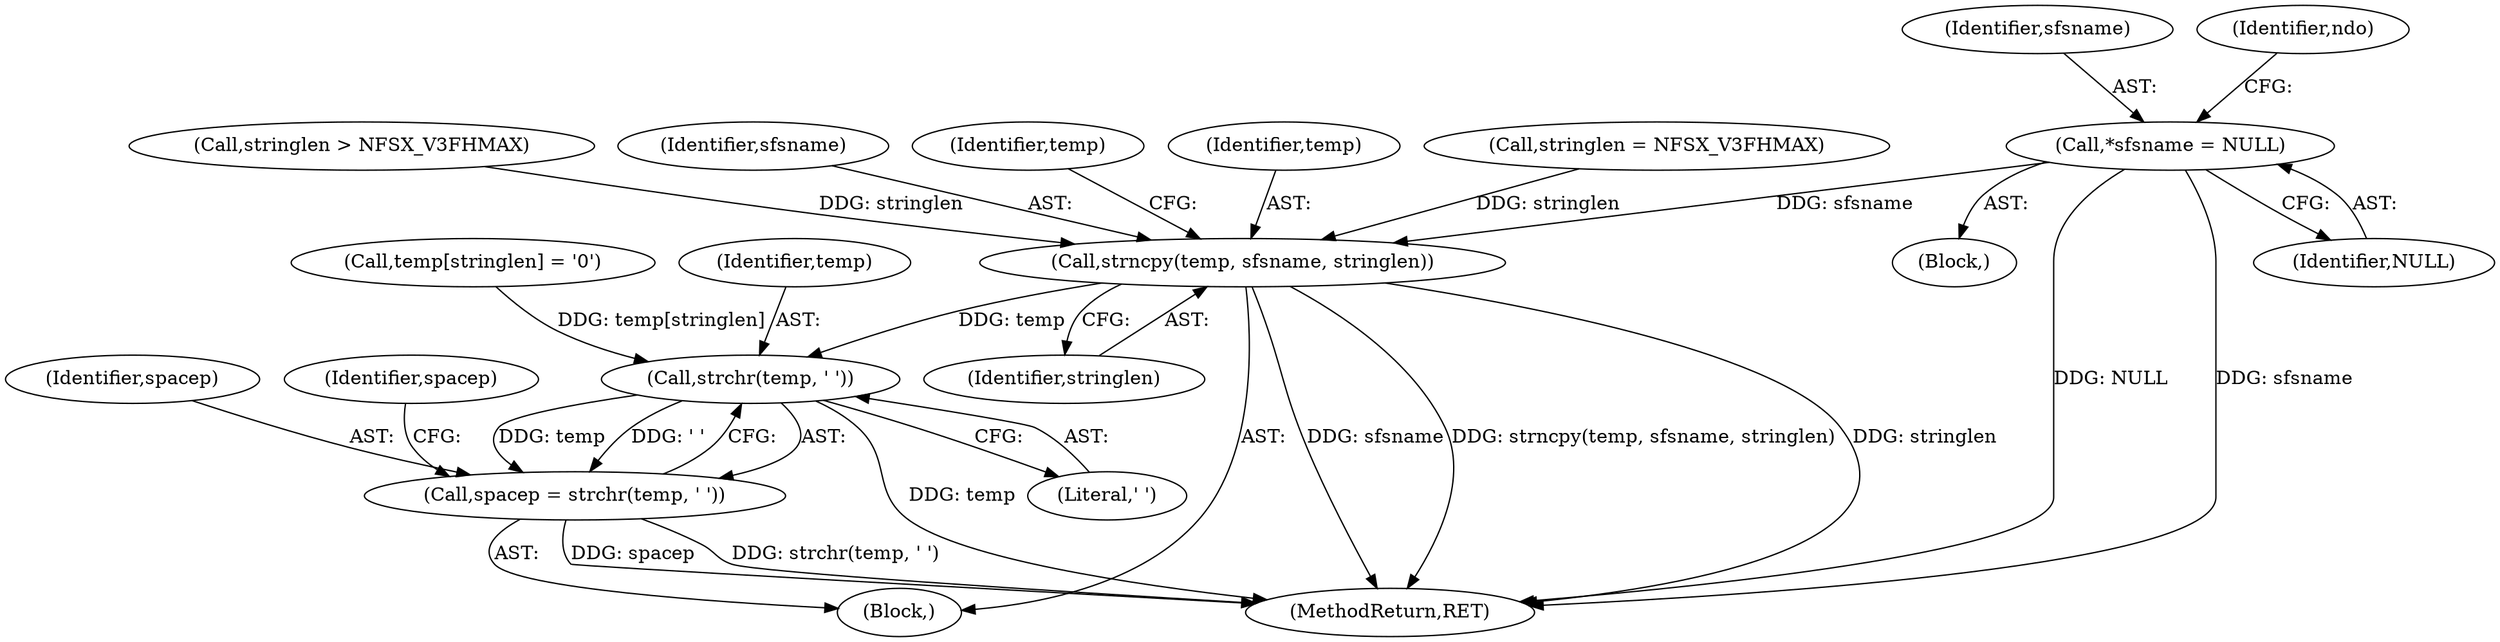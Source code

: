 digraph "0_tcpdump_7a923447fd49a069a0fd3b6c3547438ab5ee2123@pointer" {
"1000112" [label="(Call,*sfsname = NULL)"];
"1000186" [label="(Call,strncpy(temp, sfsname, stringlen))"];
"1000197" [label="(Call,strchr(temp, ' '))"];
"1000195" [label="(Call,spacep = strchr(temp, ' '))"];
"1000180" [label="(Call,stringlen > NFSX_V3FHMAX)"];
"1000188" [label="(Identifier,sfsname)"];
"1000112" [label="(Call,*sfsname = NULL)"];
"1000190" [label="(Call,temp[stringlen] = '\0')"];
"1000192" [label="(Identifier,temp)"];
"1000255" [label="(MethodReturn,RET)"];
"1000187" [label="(Identifier,temp)"];
"1000183" [label="(Call,stringlen = NFSX_V3FHMAX)"];
"1000114" [label="(Identifier,NULL)"];
"1000199" [label="(Literal,' ')"];
"1000186" [label="(Call,strncpy(temp, sfsname, stringlen))"];
"1000113" [label="(Identifier,sfsname)"];
"1000196" [label="(Identifier,spacep)"];
"1000189" [label="(Identifier,stringlen)"];
"1000118" [label="(Identifier,ndo)"];
"1000108" [label="(Block,)"];
"1000195" [label="(Call,spacep = strchr(temp, ' '))"];
"1000173" [label="(Block,)"];
"1000198" [label="(Identifier,temp)"];
"1000201" [label="(Identifier,spacep)"];
"1000197" [label="(Call,strchr(temp, ' '))"];
"1000112" -> "1000108"  [label="AST: "];
"1000112" -> "1000114"  [label="CFG: "];
"1000113" -> "1000112"  [label="AST: "];
"1000114" -> "1000112"  [label="AST: "];
"1000118" -> "1000112"  [label="CFG: "];
"1000112" -> "1000255"  [label="DDG: NULL"];
"1000112" -> "1000255"  [label="DDG: sfsname"];
"1000112" -> "1000186"  [label="DDG: sfsname"];
"1000186" -> "1000173"  [label="AST: "];
"1000186" -> "1000189"  [label="CFG: "];
"1000187" -> "1000186"  [label="AST: "];
"1000188" -> "1000186"  [label="AST: "];
"1000189" -> "1000186"  [label="AST: "];
"1000192" -> "1000186"  [label="CFG: "];
"1000186" -> "1000255"  [label="DDG: sfsname"];
"1000186" -> "1000255"  [label="DDG: strncpy(temp, sfsname, stringlen)"];
"1000186" -> "1000255"  [label="DDG: stringlen"];
"1000183" -> "1000186"  [label="DDG: stringlen"];
"1000180" -> "1000186"  [label="DDG: stringlen"];
"1000186" -> "1000197"  [label="DDG: temp"];
"1000197" -> "1000195"  [label="AST: "];
"1000197" -> "1000199"  [label="CFG: "];
"1000198" -> "1000197"  [label="AST: "];
"1000199" -> "1000197"  [label="AST: "];
"1000195" -> "1000197"  [label="CFG: "];
"1000197" -> "1000255"  [label="DDG: temp"];
"1000197" -> "1000195"  [label="DDG: temp"];
"1000197" -> "1000195"  [label="DDG: ' '"];
"1000190" -> "1000197"  [label="DDG: temp[stringlen]"];
"1000195" -> "1000173"  [label="AST: "];
"1000196" -> "1000195"  [label="AST: "];
"1000201" -> "1000195"  [label="CFG: "];
"1000195" -> "1000255"  [label="DDG: strchr(temp, ' ')"];
"1000195" -> "1000255"  [label="DDG: spacep"];
}

